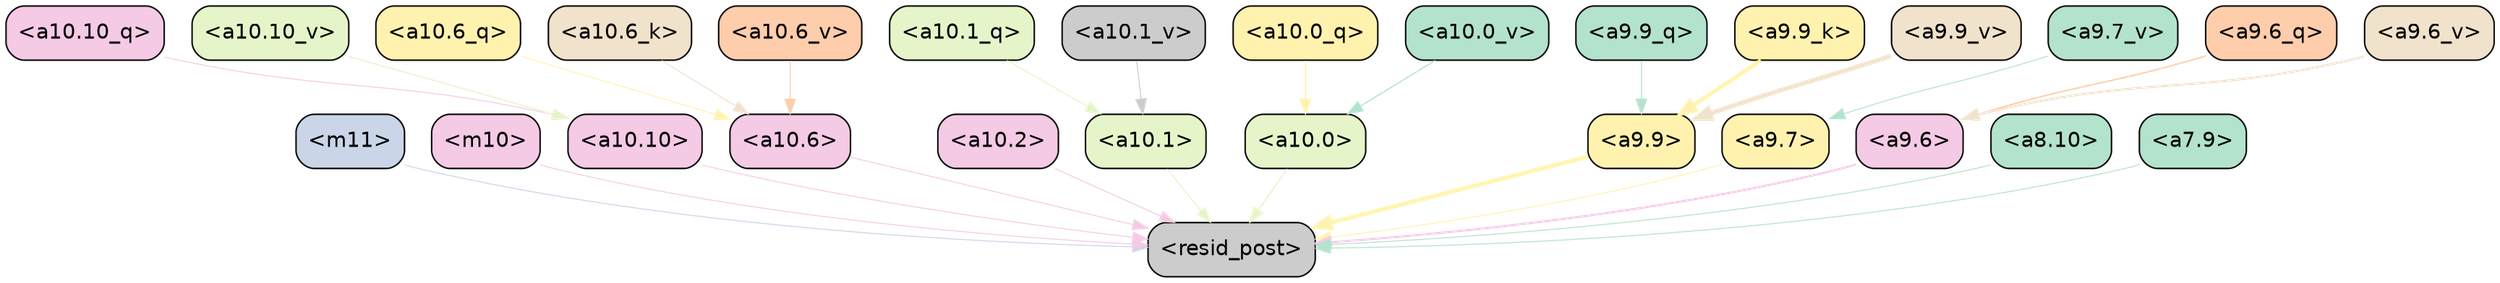 strict digraph "" {
	graph [bgcolor=transparent,
		layout=dot,
		overlap=false,
		splines=true
	];
	"<m11>"	[color=black,
		fillcolor="#cbd5e8",
		fontname=Helvetica,
		shape=box,
		style="filled, rounded"];
	"<resid_post>"	[color=black,
		fillcolor="#cccccc",
		fontname=Helvetica,
		shape=box,
		style="filled, rounded"];
	"<m11>" -> "<resid_post>"	[color="#cbd5e8",
		penwidth=0.6];
	"<m10>"	[color=black,
		fillcolor="#f4cae4",
		fontname=Helvetica,
		shape=box,
		style="filled, rounded"];
	"<m10>" -> "<resid_post>"	[color="#f4cae4",
		penwidth=0.6];
	"<a10.10>"	[color=black,
		fillcolor="#f4cae4",
		fontname=Helvetica,
		shape=box,
		style="filled, rounded"];
	"<a10.10>" -> "<resid_post>"	[color="#f4cae4",
		penwidth=0.6];
	"<a10.6>"	[color=black,
		fillcolor="#f4cae4",
		fontname=Helvetica,
		shape=box,
		style="filled, rounded"];
	"<a10.6>" -> "<resid_post>"	[color="#f4cae4",
		penwidth=0.6];
	"<a10.2>"	[color=black,
		fillcolor="#f4cae4",
		fontname=Helvetica,
		shape=box,
		style="filled, rounded"];
	"<a10.2>" -> "<resid_post>"	[color="#f4cae4",
		penwidth=0.6];
	"<a10.1>"	[color=black,
		fillcolor="#e6f5c9",
		fontname=Helvetica,
		shape=box,
		style="filled, rounded"];
	"<a10.1>" -> "<resid_post>"	[color="#e6f5c9",
		penwidth=0.6];
	"<a10.0>"	[color=black,
		fillcolor="#e6f5c9",
		fontname=Helvetica,
		shape=box,
		style="filled, rounded"];
	"<a10.0>" -> "<resid_post>"	[color="#e6f5c9",
		penwidth=0.7362499237060547];
	"<a9.9>"	[color=black,
		fillcolor="#fff2ae",
		fontname=Helvetica,
		shape=box,
		style="filled, rounded"];
	"<a9.9>" -> "<resid_post>"	[color="#fff2ae",
		penwidth=2.76039457321167];
	"<a9.7>"	[color=black,
		fillcolor="#fff2ae",
		fontname=Helvetica,
		shape=box,
		style="filled, rounded"];
	"<a9.7>" -> "<resid_post>"	[color="#fff2ae",
		penwidth=0.6];
	"<a9.6>"	[color=black,
		fillcolor="#f4cae4",
		fontname=Helvetica,
		shape=box,
		style="filled, rounded"];
	"<a9.6>" -> "<resid_post>"	[color="#f4cae4",
		penwidth=1.3750720024108887];
	"<a8.10>"	[color=black,
		fillcolor="#b3e2cd",
		fontname=Helvetica,
		shape=box,
		style="filled, rounded"];
	"<a8.10>" -> "<resid_post>"	[color="#b3e2cd",
		penwidth=0.6];
	"<a7.9>"	[color=black,
		fillcolor="#b3e2cd",
		fontname=Helvetica,
		shape=box,
		style="filled, rounded"];
	"<a7.9>" -> "<resid_post>"	[color="#b3e2cd",
		penwidth=0.6];
	"<a10.10_q>"	[color=black,
		fillcolor="#f4cae4",
		fontname=Helvetica,
		shape=box,
		style="filled, rounded"];
	"<a10.10_q>" -> "<a10.10>"	[color="#f4cae4",
		penwidth=0.6];
	"<a10.6_q>"	[color=black,
		fillcolor="#fff2ae",
		fontname=Helvetica,
		shape=box,
		style="filled, rounded"];
	"<a10.6_q>" -> "<a10.6>"	[color="#fff2ae",
		penwidth=0.6];
	"<a10.1_q>"	[color=black,
		fillcolor="#e6f5c9",
		fontname=Helvetica,
		shape=box,
		style="filled, rounded"];
	"<a10.1_q>" -> "<a10.1>"	[color="#e6f5c9",
		penwidth=0.6];
	"<a10.0_q>"	[color=black,
		fillcolor="#fff2ae",
		fontname=Helvetica,
		shape=box,
		style="filled, rounded"];
	"<a10.0_q>" -> "<a10.0>"	[color="#fff2ae",
		penwidth=0.6948137283325195];
	"<a10.6_k>"	[color=black,
		fillcolor="#f1e2cc",
		fontname=Helvetica,
		shape=box,
		style="filled, rounded"];
	"<a10.6_k>" -> "<a10.6>"	[color="#f1e2cc",
		penwidth=0.6];
	"<a10.10_v>"	[color=black,
		fillcolor="#e6f5c9",
		fontname=Helvetica,
		shape=box,
		style="filled, rounded"];
	"<a10.10_v>" -> "<a10.10>"	[color="#e6f5c9",
		penwidth=0.719883918762207];
	"<a10.6_v>"	[color=black,
		fillcolor="#fdcdac",
		fontname=Helvetica,
		shape=box,
		style="filled, rounded"];
	"<a10.6_v>" -> "<a10.6>"	[color="#fdcdac",
		penwidth=0.6];
	"<a10.1_v>"	[color=black,
		fillcolor="#cccccc",
		fontname=Helvetica,
		shape=box,
		style="filled, rounded"];
	"<a10.1_v>" -> "<a10.1>"	[color="#cccccc",
		penwidth=0.6];
	"<a10.0_v>"	[color=black,
		fillcolor="#b3e2cd",
		fontname=Helvetica,
		shape=box,
		style="filled, rounded"];
	"<a10.0_v>" -> "<a10.0>"	[color="#b3e2cd",
		penwidth=0.732755184173584];
	"<a9.9_q>"	[color=black,
		fillcolor="#b3e2cd",
		fontname=Helvetica,
		shape=box,
		style="filled, rounded"];
	"<a9.9_q>" -> "<a9.9>"	[color="#b3e2cd",
		penwidth=0.6345546245574951];
	"<a9.6_q>"	[color=black,
		fillcolor="#fdcdac",
		fontname=Helvetica,
		shape=box,
		style="filled, rounded"];
	"<a9.6_q>" -> "<a9.6>"	[color="#fdcdac",
		penwidth=0.9647484421730042];
	"<a9.9_k>"	[color=black,
		fillcolor="#fff2ae",
		fontname=Helvetica,
		shape=box,
		style="filled, rounded"];
	"<a9.9_k>" -> "<a9.9>"	[color="#fff2ae",
		penwidth=2.6677601635456085];
	"<a9.9_v>"	[color=black,
		fillcolor="#f1e2cc",
		fontname=Helvetica,
		shape=box,
		style="filled, rounded"];
	"<a9.9_v>" -> "<a9.9>"	[color="#f1e2cc",
		penwidth=2.905421409755945];
	"<a9.7_v>"	[color=black,
		fillcolor="#b3e2cd",
		fontname=Helvetica,
		shape=box,
		style="filled, rounded"];
	"<a9.7_v>" -> "<a9.7>"	[color="#b3e2cd",
		penwidth=0.6];
	"<a9.6_v>"	[color=black,
		fillcolor="#f1e2cc",
		fontname=Helvetica,
		shape=box,
		style="filled, rounded"];
	"<a9.6_v>" -> "<a9.6>"	[color="#f1e2cc",
		penwidth=1.395753264427185];
}

